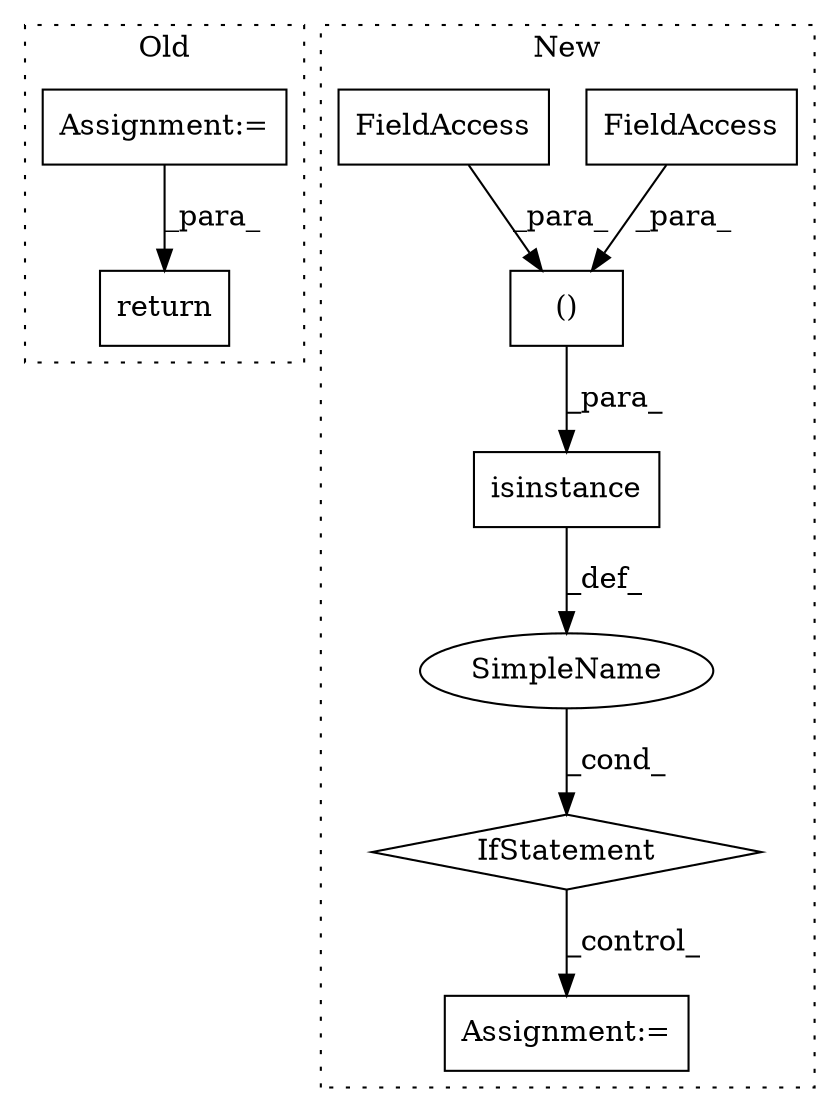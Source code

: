 digraph G {
subgraph cluster0 {
1 [label="return" a="41" s="1152" l="12" shape="box"];
6 [label="Assignment:=" a="7" s="610" l="4" shape="box"];
label = "Old";
style="dotted";
}
subgraph cluster1 {
2 [label="isinstance" a="32" s="1506,1556" l="11,2" shape="box"];
3 [label="IfStatement" a="25" s="1502,1558" l="4,2" shape="diamond"];
4 [label="SimpleName" a="42" s="" l="" shape="ellipse"];
5 [label="Assignment:=" a="7" s="1570,1673" l="75,2" shape="box"];
7 [label="()" a="106" s="1534" l="22" shape="box"];
8 [label="FieldAccess" a="22" s="1534" l="5" shape="box"];
9 [label="FieldAccess" a="22" s="1552" l="4" shape="box"];
label = "New";
style="dotted";
}
2 -> 4 [label="_def_"];
3 -> 5 [label="_control_"];
4 -> 3 [label="_cond_"];
6 -> 1 [label="_para_"];
7 -> 2 [label="_para_"];
8 -> 7 [label="_para_"];
9 -> 7 [label="_para_"];
}
